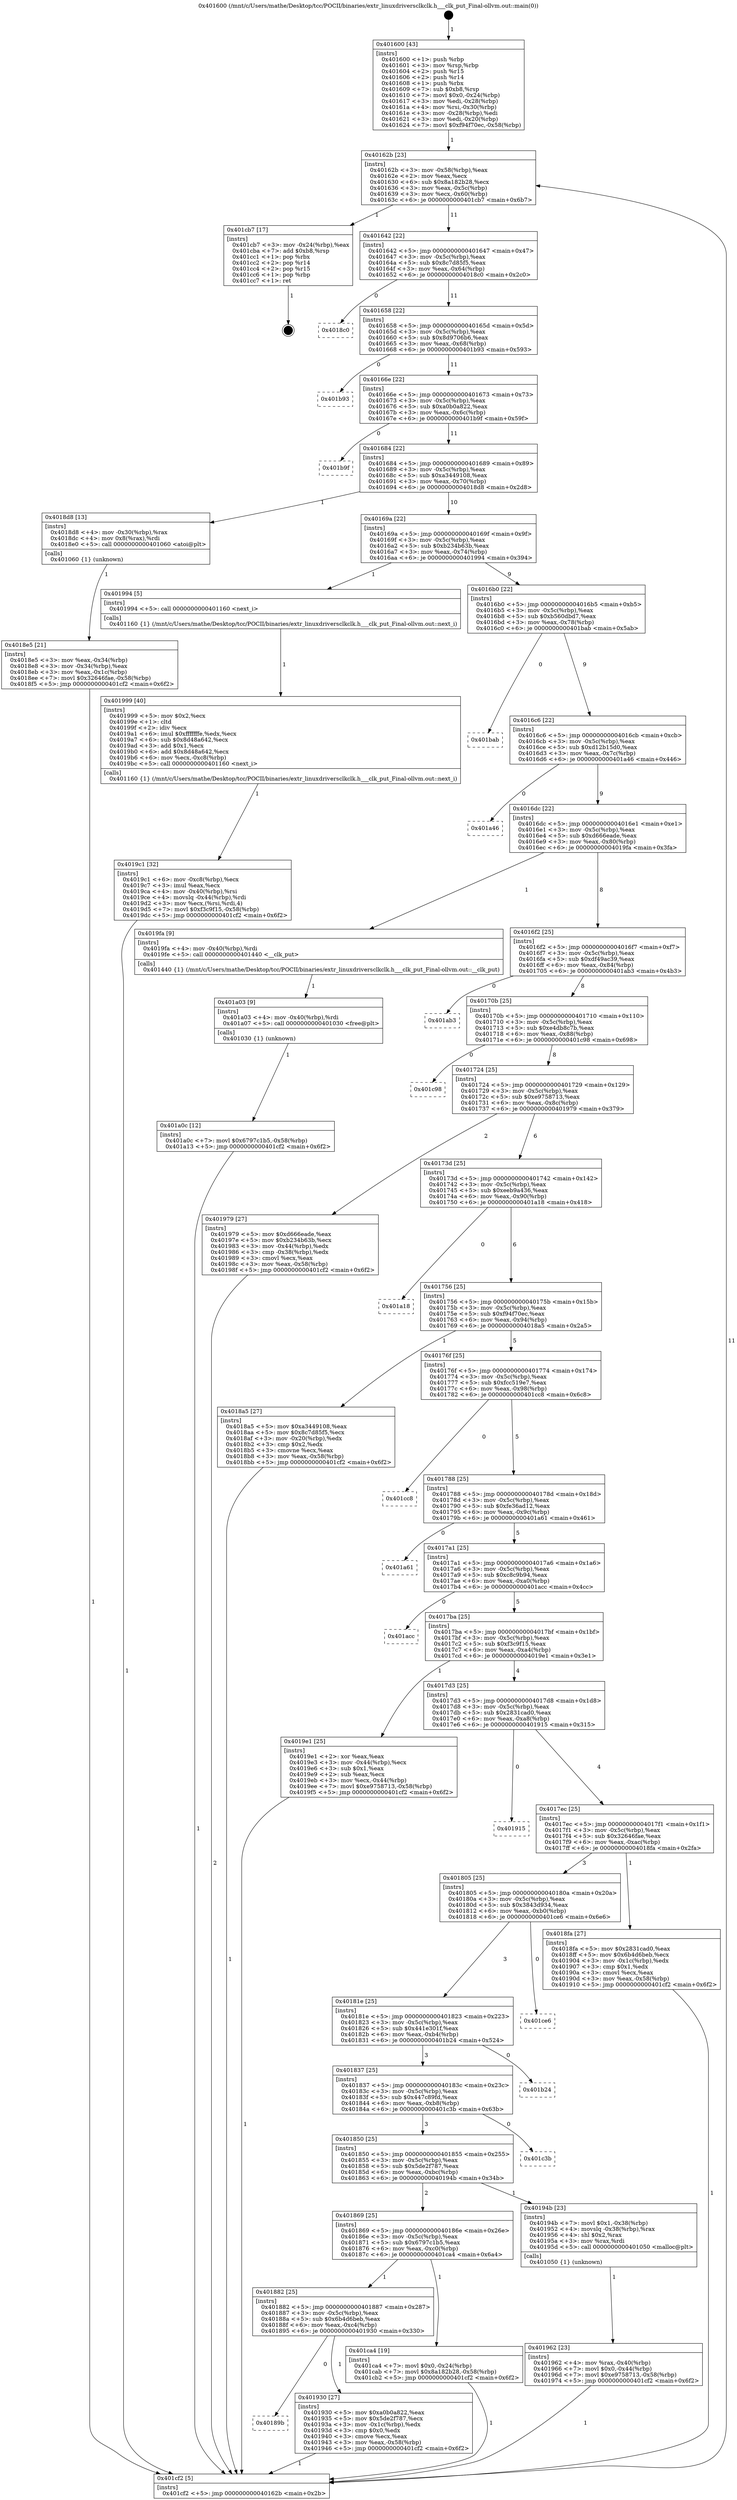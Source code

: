 digraph "0x401600" {
  label = "0x401600 (/mnt/c/Users/mathe/Desktop/tcc/POCII/binaries/extr_linuxdriversclkclk.h___clk_put_Final-ollvm.out::main(0))"
  labelloc = "t"
  node[shape=record]

  Entry [label="",width=0.3,height=0.3,shape=circle,fillcolor=black,style=filled]
  "0x40162b" [label="{
     0x40162b [23]\l
     | [instrs]\l
     &nbsp;&nbsp;0x40162b \<+3\>: mov -0x58(%rbp),%eax\l
     &nbsp;&nbsp;0x40162e \<+2\>: mov %eax,%ecx\l
     &nbsp;&nbsp;0x401630 \<+6\>: sub $0x8a182b28,%ecx\l
     &nbsp;&nbsp;0x401636 \<+3\>: mov %eax,-0x5c(%rbp)\l
     &nbsp;&nbsp;0x401639 \<+3\>: mov %ecx,-0x60(%rbp)\l
     &nbsp;&nbsp;0x40163c \<+6\>: je 0000000000401cb7 \<main+0x6b7\>\l
  }"]
  "0x401cb7" [label="{
     0x401cb7 [17]\l
     | [instrs]\l
     &nbsp;&nbsp;0x401cb7 \<+3\>: mov -0x24(%rbp),%eax\l
     &nbsp;&nbsp;0x401cba \<+7\>: add $0xb8,%rsp\l
     &nbsp;&nbsp;0x401cc1 \<+1\>: pop %rbx\l
     &nbsp;&nbsp;0x401cc2 \<+2\>: pop %r14\l
     &nbsp;&nbsp;0x401cc4 \<+2\>: pop %r15\l
     &nbsp;&nbsp;0x401cc6 \<+1\>: pop %rbp\l
     &nbsp;&nbsp;0x401cc7 \<+1\>: ret\l
  }"]
  "0x401642" [label="{
     0x401642 [22]\l
     | [instrs]\l
     &nbsp;&nbsp;0x401642 \<+5\>: jmp 0000000000401647 \<main+0x47\>\l
     &nbsp;&nbsp;0x401647 \<+3\>: mov -0x5c(%rbp),%eax\l
     &nbsp;&nbsp;0x40164a \<+5\>: sub $0x8c7d85f5,%eax\l
     &nbsp;&nbsp;0x40164f \<+3\>: mov %eax,-0x64(%rbp)\l
     &nbsp;&nbsp;0x401652 \<+6\>: je 00000000004018c0 \<main+0x2c0\>\l
  }"]
  Exit [label="",width=0.3,height=0.3,shape=circle,fillcolor=black,style=filled,peripheries=2]
  "0x4018c0" [label="{
     0x4018c0\l
  }", style=dashed]
  "0x401658" [label="{
     0x401658 [22]\l
     | [instrs]\l
     &nbsp;&nbsp;0x401658 \<+5\>: jmp 000000000040165d \<main+0x5d\>\l
     &nbsp;&nbsp;0x40165d \<+3\>: mov -0x5c(%rbp),%eax\l
     &nbsp;&nbsp;0x401660 \<+5\>: sub $0x8d9706b6,%eax\l
     &nbsp;&nbsp;0x401665 \<+3\>: mov %eax,-0x68(%rbp)\l
     &nbsp;&nbsp;0x401668 \<+6\>: je 0000000000401b93 \<main+0x593\>\l
  }"]
  "0x401a0c" [label="{
     0x401a0c [12]\l
     | [instrs]\l
     &nbsp;&nbsp;0x401a0c \<+7\>: movl $0x6797c1b5,-0x58(%rbp)\l
     &nbsp;&nbsp;0x401a13 \<+5\>: jmp 0000000000401cf2 \<main+0x6f2\>\l
  }"]
  "0x401b93" [label="{
     0x401b93\l
  }", style=dashed]
  "0x40166e" [label="{
     0x40166e [22]\l
     | [instrs]\l
     &nbsp;&nbsp;0x40166e \<+5\>: jmp 0000000000401673 \<main+0x73\>\l
     &nbsp;&nbsp;0x401673 \<+3\>: mov -0x5c(%rbp),%eax\l
     &nbsp;&nbsp;0x401676 \<+5\>: sub $0xa0b0a822,%eax\l
     &nbsp;&nbsp;0x40167b \<+3\>: mov %eax,-0x6c(%rbp)\l
     &nbsp;&nbsp;0x40167e \<+6\>: je 0000000000401b9f \<main+0x59f\>\l
  }"]
  "0x401a03" [label="{
     0x401a03 [9]\l
     | [instrs]\l
     &nbsp;&nbsp;0x401a03 \<+4\>: mov -0x40(%rbp),%rdi\l
     &nbsp;&nbsp;0x401a07 \<+5\>: call 0000000000401030 \<free@plt\>\l
     | [calls]\l
     &nbsp;&nbsp;0x401030 \{1\} (unknown)\l
  }"]
  "0x401b9f" [label="{
     0x401b9f\l
  }", style=dashed]
  "0x401684" [label="{
     0x401684 [22]\l
     | [instrs]\l
     &nbsp;&nbsp;0x401684 \<+5\>: jmp 0000000000401689 \<main+0x89\>\l
     &nbsp;&nbsp;0x401689 \<+3\>: mov -0x5c(%rbp),%eax\l
     &nbsp;&nbsp;0x40168c \<+5\>: sub $0xa3449108,%eax\l
     &nbsp;&nbsp;0x401691 \<+3\>: mov %eax,-0x70(%rbp)\l
     &nbsp;&nbsp;0x401694 \<+6\>: je 00000000004018d8 \<main+0x2d8\>\l
  }"]
  "0x4019c1" [label="{
     0x4019c1 [32]\l
     | [instrs]\l
     &nbsp;&nbsp;0x4019c1 \<+6\>: mov -0xc8(%rbp),%ecx\l
     &nbsp;&nbsp;0x4019c7 \<+3\>: imul %eax,%ecx\l
     &nbsp;&nbsp;0x4019ca \<+4\>: mov -0x40(%rbp),%rsi\l
     &nbsp;&nbsp;0x4019ce \<+4\>: movslq -0x44(%rbp),%rdi\l
     &nbsp;&nbsp;0x4019d2 \<+3\>: mov %ecx,(%rsi,%rdi,4)\l
     &nbsp;&nbsp;0x4019d5 \<+7\>: movl $0xf3c9f15,-0x58(%rbp)\l
     &nbsp;&nbsp;0x4019dc \<+5\>: jmp 0000000000401cf2 \<main+0x6f2\>\l
  }"]
  "0x4018d8" [label="{
     0x4018d8 [13]\l
     | [instrs]\l
     &nbsp;&nbsp;0x4018d8 \<+4\>: mov -0x30(%rbp),%rax\l
     &nbsp;&nbsp;0x4018dc \<+4\>: mov 0x8(%rax),%rdi\l
     &nbsp;&nbsp;0x4018e0 \<+5\>: call 0000000000401060 \<atoi@plt\>\l
     | [calls]\l
     &nbsp;&nbsp;0x401060 \{1\} (unknown)\l
  }"]
  "0x40169a" [label="{
     0x40169a [22]\l
     | [instrs]\l
     &nbsp;&nbsp;0x40169a \<+5\>: jmp 000000000040169f \<main+0x9f\>\l
     &nbsp;&nbsp;0x40169f \<+3\>: mov -0x5c(%rbp),%eax\l
     &nbsp;&nbsp;0x4016a2 \<+5\>: sub $0xb234b63b,%eax\l
     &nbsp;&nbsp;0x4016a7 \<+3\>: mov %eax,-0x74(%rbp)\l
     &nbsp;&nbsp;0x4016aa \<+6\>: je 0000000000401994 \<main+0x394\>\l
  }"]
  "0x401999" [label="{
     0x401999 [40]\l
     | [instrs]\l
     &nbsp;&nbsp;0x401999 \<+5\>: mov $0x2,%ecx\l
     &nbsp;&nbsp;0x40199e \<+1\>: cltd\l
     &nbsp;&nbsp;0x40199f \<+2\>: idiv %ecx\l
     &nbsp;&nbsp;0x4019a1 \<+6\>: imul $0xfffffffe,%edx,%ecx\l
     &nbsp;&nbsp;0x4019a7 \<+6\>: sub $0x8d48a642,%ecx\l
     &nbsp;&nbsp;0x4019ad \<+3\>: add $0x1,%ecx\l
     &nbsp;&nbsp;0x4019b0 \<+6\>: add $0x8d48a642,%ecx\l
     &nbsp;&nbsp;0x4019b6 \<+6\>: mov %ecx,-0xc8(%rbp)\l
     &nbsp;&nbsp;0x4019bc \<+5\>: call 0000000000401160 \<next_i\>\l
     | [calls]\l
     &nbsp;&nbsp;0x401160 \{1\} (/mnt/c/Users/mathe/Desktop/tcc/POCII/binaries/extr_linuxdriversclkclk.h___clk_put_Final-ollvm.out::next_i)\l
  }"]
  "0x401994" [label="{
     0x401994 [5]\l
     | [instrs]\l
     &nbsp;&nbsp;0x401994 \<+5\>: call 0000000000401160 \<next_i\>\l
     | [calls]\l
     &nbsp;&nbsp;0x401160 \{1\} (/mnt/c/Users/mathe/Desktop/tcc/POCII/binaries/extr_linuxdriversclkclk.h___clk_put_Final-ollvm.out::next_i)\l
  }"]
  "0x4016b0" [label="{
     0x4016b0 [22]\l
     | [instrs]\l
     &nbsp;&nbsp;0x4016b0 \<+5\>: jmp 00000000004016b5 \<main+0xb5\>\l
     &nbsp;&nbsp;0x4016b5 \<+3\>: mov -0x5c(%rbp),%eax\l
     &nbsp;&nbsp;0x4016b8 \<+5\>: sub $0xb560dbd7,%eax\l
     &nbsp;&nbsp;0x4016bd \<+3\>: mov %eax,-0x78(%rbp)\l
     &nbsp;&nbsp;0x4016c0 \<+6\>: je 0000000000401bab \<main+0x5ab\>\l
  }"]
  "0x401962" [label="{
     0x401962 [23]\l
     | [instrs]\l
     &nbsp;&nbsp;0x401962 \<+4\>: mov %rax,-0x40(%rbp)\l
     &nbsp;&nbsp;0x401966 \<+7\>: movl $0x0,-0x44(%rbp)\l
     &nbsp;&nbsp;0x40196d \<+7\>: movl $0xe9758713,-0x58(%rbp)\l
     &nbsp;&nbsp;0x401974 \<+5\>: jmp 0000000000401cf2 \<main+0x6f2\>\l
  }"]
  "0x401bab" [label="{
     0x401bab\l
  }", style=dashed]
  "0x4016c6" [label="{
     0x4016c6 [22]\l
     | [instrs]\l
     &nbsp;&nbsp;0x4016c6 \<+5\>: jmp 00000000004016cb \<main+0xcb\>\l
     &nbsp;&nbsp;0x4016cb \<+3\>: mov -0x5c(%rbp),%eax\l
     &nbsp;&nbsp;0x4016ce \<+5\>: sub $0xd12b15d0,%eax\l
     &nbsp;&nbsp;0x4016d3 \<+3\>: mov %eax,-0x7c(%rbp)\l
     &nbsp;&nbsp;0x4016d6 \<+6\>: je 0000000000401a46 \<main+0x446\>\l
  }"]
  "0x40189b" [label="{
     0x40189b\l
  }", style=dashed]
  "0x401a46" [label="{
     0x401a46\l
  }", style=dashed]
  "0x4016dc" [label="{
     0x4016dc [22]\l
     | [instrs]\l
     &nbsp;&nbsp;0x4016dc \<+5\>: jmp 00000000004016e1 \<main+0xe1\>\l
     &nbsp;&nbsp;0x4016e1 \<+3\>: mov -0x5c(%rbp),%eax\l
     &nbsp;&nbsp;0x4016e4 \<+5\>: sub $0xd666eade,%eax\l
     &nbsp;&nbsp;0x4016e9 \<+3\>: mov %eax,-0x80(%rbp)\l
     &nbsp;&nbsp;0x4016ec \<+6\>: je 00000000004019fa \<main+0x3fa\>\l
  }"]
  "0x401930" [label="{
     0x401930 [27]\l
     | [instrs]\l
     &nbsp;&nbsp;0x401930 \<+5\>: mov $0xa0b0a822,%eax\l
     &nbsp;&nbsp;0x401935 \<+5\>: mov $0x5de2f787,%ecx\l
     &nbsp;&nbsp;0x40193a \<+3\>: mov -0x1c(%rbp),%edx\l
     &nbsp;&nbsp;0x40193d \<+3\>: cmp $0x0,%edx\l
     &nbsp;&nbsp;0x401940 \<+3\>: cmove %ecx,%eax\l
     &nbsp;&nbsp;0x401943 \<+3\>: mov %eax,-0x58(%rbp)\l
     &nbsp;&nbsp;0x401946 \<+5\>: jmp 0000000000401cf2 \<main+0x6f2\>\l
  }"]
  "0x4019fa" [label="{
     0x4019fa [9]\l
     | [instrs]\l
     &nbsp;&nbsp;0x4019fa \<+4\>: mov -0x40(%rbp),%rdi\l
     &nbsp;&nbsp;0x4019fe \<+5\>: call 0000000000401440 \<__clk_put\>\l
     | [calls]\l
     &nbsp;&nbsp;0x401440 \{1\} (/mnt/c/Users/mathe/Desktop/tcc/POCII/binaries/extr_linuxdriversclkclk.h___clk_put_Final-ollvm.out::__clk_put)\l
  }"]
  "0x4016f2" [label="{
     0x4016f2 [25]\l
     | [instrs]\l
     &nbsp;&nbsp;0x4016f2 \<+5\>: jmp 00000000004016f7 \<main+0xf7\>\l
     &nbsp;&nbsp;0x4016f7 \<+3\>: mov -0x5c(%rbp),%eax\l
     &nbsp;&nbsp;0x4016fa \<+5\>: sub $0xdf49ac39,%eax\l
     &nbsp;&nbsp;0x4016ff \<+6\>: mov %eax,-0x84(%rbp)\l
     &nbsp;&nbsp;0x401705 \<+6\>: je 0000000000401ab3 \<main+0x4b3\>\l
  }"]
  "0x401882" [label="{
     0x401882 [25]\l
     | [instrs]\l
     &nbsp;&nbsp;0x401882 \<+5\>: jmp 0000000000401887 \<main+0x287\>\l
     &nbsp;&nbsp;0x401887 \<+3\>: mov -0x5c(%rbp),%eax\l
     &nbsp;&nbsp;0x40188a \<+5\>: sub $0x6b4d6beb,%eax\l
     &nbsp;&nbsp;0x40188f \<+6\>: mov %eax,-0xc4(%rbp)\l
     &nbsp;&nbsp;0x401895 \<+6\>: je 0000000000401930 \<main+0x330\>\l
  }"]
  "0x401ab3" [label="{
     0x401ab3\l
  }", style=dashed]
  "0x40170b" [label="{
     0x40170b [25]\l
     | [instrs]\l
     &nbsp;&nbsp;0x40170b \<+5\>: jmp 0000000000401710 \<main+0x110\>\l
     &nbsp;&nbsp;0x401710 \<+3\>: mov -0x5c(%rbp),%eax\l
     &nbsp;&nbsp;0x401713 \<+5\>: sub $0xe4db8c7b,%eax\l
     &nbsp;&nbsp;0x401718 \<+6\>: mov %eax,-0x88(%rbp)\l
     &nbsp;&nbsp;0x40171e \<+6\>: je 0000000000401c98 \<main+0x698\>\l
  }"]
  "0x401ca4" [label="{
     0x401ca4 [19]\l
     | [instrs]\l
     &nbsp;&nbsp;0x401ca4 \<+7\>: movl $0x0,-0x24(%rbp)\l
     &nbsp;&nbsp;0x401cab \<+7\>: movl $0x8a182b28,-0x58(%rbp)\l
     &nbsp;&nbsp;0x401cb2 \<+5\>: jmp 0000000000401cf2 \<main+0x6f2\>\l
  }"]
  "0x401c98" [label="{
     0x401c98\l
  }", style=dashed]
  "0x401724" [label="{
     0x401724 [25]\l
     | [instrs]\l
     &nbsp;&nbsp;0x401724 \<+5\>: jmp 0000000000401729 \<main+0x129\>\l
     &nbsp;&nbsp;0x401729 \<+3\>: mov -0x5c(%rbp),%eax\l
     &nbsp;&nbsp;0x40172c \<+5\>: sub $0xe9758713,%eax\l
     &nbsp;&nbsp;0x401731 \<+6\>: mov %eax,-0x8c(%rbp)\l
     &nbsp;&nbsp;0x401737 \<+6\>: je 0000000000401979 \<main+0x379\>\l
  }"]
  "0x401869" [label="{
     0x401869 [25]\l
     | [instrs]\l
     &nbsp;&nbsp;0x401869 \<+5\>: jmp 000000000040186e \<main+0x26e\>\l
     &nbsp;&nbsp;0x40186e \<+3\>: mov -0x5c(%rbp),%eax\l
     &nbsp;&nbsp;0x401871 \<+5\>: sub $0x6797c1b5,%eax\l
     &nbsp;&nbsp;0x401876 \<+6\>: mov %eax,-0xc0(%rbp)\l
     &nbsp;&nbsp;0x40187c \<+6\>: je 0000000000401ca4 \<main+0x6a4\>\l
  }"]
  "0x401979" [label="{
     0x401979 [27]\l
     | [instrs]\l
     &nbsp;&nbsp;0x401979 \<+5\>: mov $0xd666eade,%eax\l
     &nbsp;&nbsp;0x40197e \<+5\>: mov $0xb234b63b,%ecx\l
     &nbsp;&nbsp;0x401983 \<+3\>: mov -0x44(%rbp),%edx\l
     &nbsp;&nbsp;0x401986 \<+3\>: cmp -0x38(%rbp),%edx\l
     &nbsp;&nbsp;0x401989 \<+3\>: cmovl %ecx,%eax\l
     &nbsp;&nbsp;0x40198c \<+3\>: mov %eax,-0x58(%rbp)\l
     &nbsp;&nbsp;0x40198f \<+5\>: jmp 0000000000401cf2 \<main+0x6f2\>\l
  }"]
  "0x40173d" [label="{
     0x40173d [25]\l
     | [instrs]\l
     &nbsp;&nbsp;0x40173d \<+5\>: jmp 0000000000401742 \<main+0x142\>\l
     &nbsp;&nbsp;0x401742 \<+3\>: mov -0x5c(%rbp),%eax\l
     &nbsp;&nbsp;0x401745 \<+5\>: sub $0xeeb9a436,%eax\l
     &nbsp;&nbsp;0x40174a \<+6\>: mov %eax,-0x90(%rbp)\l
     &nbsp;&nbsp;0x401750 \<+6\>: je 0000000000401a18 \<main+0x418\>\l
  }"]
  "0x40194b" [label="{
     0x40194b [23]\l
     | [instrs]\l
     &nbsp;&nbsp;0x40194b \<+7\>: movl $0x1,-0x38(%rbp)\l
     &nbsp;&nbsp;0x401952 \<+4\>: movslq -0x38(%rbp),%rax\l
     &nbsp;&nbsp;0x401956 \<+4\>: shl $0x2,%rax\l
     &nbsp;&nbsp;0x40195a \<+3\>: mov %rax,%rdi\l
     &nbsp;&nbsp;0x40195d \<+5\>: call 0000000000401050 \<malloc@plt\>\l
     | [calls]\l
     &nbsp;&nbsp;0x401050 \{1\} (unknown)\l
  }"]
  "0x401a18" [label="{
     0x401a18\l
  }", style=dashed]
  "0x401756" [label="{
     0x401756 [25]\l
     | [instrs]\l
     &nbsp;&nbsp;0x401756 \<+5\>: jmp 000000000040175b \<main+0x15b\>\l
     &nbsp;&nbsp;0x40175b \<+3\>: mov -0x5c(%rbp),%eax\l
     &nbsp;&nbsp;0x40175e \<+5\>: sub $0xf94f70ec,%eax\l
     &nbsp;&nbsp;0x401763 \<+6\>: mov %eax,-0x94(%rbp)\l
     &nbsp;&nbsp;0x401769 \<+6\>: je 00000000004018a5 \<main+0x2a5\>\l
  }"]
  "0x401850" [label="{
     0x401850 [25]\l
     | [instrs]\l
     &nbsp;&nbsp;0x401850 \<+5\>: jmp 0000000000401855 \<main+0x255\>\l
     &nbsp;&nbsp;0x401855 \<+3\>: mov -0x5c(%rbp),%eax\l
     &nbsp;&nbsp;0x401858 \<+5\>: sub $0x5de2f787,%eax\l
     &nbsp;&nbsp;0x40185d \<+6\>: mov %eax,-0xbc(%rbp)\l
     &nbsp;&nbsp;0x401863 \<+6\>: je 000000000040194b \<main+0x34b\>\l
  }"]
  "0x4018a5" [label="{
     0x4018a5 [27]\l
     | [instrs]\l
     &nbsp;&nbsp;0x4018a5 \<+5\>: mov $0xa3449108,%eax\l
     &nbsp;&nbsp;0x4018aa \<+5\>: mov $0x8c7d85f5,%ecx\l
     &nbsp;&nbsp;0x4018af \<+3\>: mov -0x20(%rbp),%edx\l
     &nbsp;&nbsp;0x4018b2 \<+3\>: cmp $0x2,%edx\l
     &nbsp;&nbsp;0x4018b5 \<+3\>: cmovne %ecx,%eax\l
     &nbsp;&nbsp;0x4018b8 \<+3\>: mov %eax,-0x58(%rbp)\l
     &nbsp;&nbsp;0x4018bb \<+5\>: jmp 0000000000401cf2 \<main+0x6f2\>\l
  }"]
  "0x40176f" [label="{
     0x40176f [25]\l
     | [instrs]\l
     &nbsp;&nbsp;0x40176f \<+5\>: jmp 0000000000401774 \<main+0x174\>\l
     &nbsp;&nbsp;0x401774 \<+3\>: mov -0x5c(%rbp),%eax\l
     &nbsp;&nbsp;0x401777 \<+5\>: sub $0xfcc519e7,%eax\l
     &nbsp;&nbsp;0x40177c \<+6\>: mov %eax,-0x98(%rbp)\l
     &nbsp;&nbsp;0x401782 \<+6\>: je 0000000000401cc8 \<main+0x6c8\>\l
  }"]
  "0x401cf2" [label="{
     0x401cf2 [5]\l
     | [instrs]\l
     &nbsp;&nbsp;0x401cf2 \<+5\>: jmp 000000000040162b \<main+0x2b\>\l
  }"]
  "0x401600" [label="{
     0x401600 [43]\l
     | [instrs]\l
     &nbsp;&nbsp;0x401600 \<+1\>: push %rbp\l
     &nbsp;&nbsp;0x401601 \<+3\>: mov %rsp,%rbp\l
     &nbsp;&nbsp;0x401604 \<+2\>: push %r15\l
     &nbsp;&nbsp;0x401606 \<+2\>: push %r14\l
     &nbsp;&nbsp;0x401608 \<+1\>: push %rbx\l
     &nbsp;&nbsp;0x401609 \<+7\>: sub $0xb8,%rsp\l
     &nbsp;&nbsp;0x401610 \<+7\>: movl $0x0,-0x24(%rbp)\l
     &nbsp;&nbsp;0x401617 \<+3\>: mov %edi,-0x28(%rbp)\l
     &nbsp;&nbsp;0x40161a \<+4\>: mov %rsi,-0x30(%rbp)\l
     &nbsp;&nbsp;0x40161e \<+3\>: mov -0x28(%rbp),%edi\l
     &nbsp;&nbsp;0x401621 \<+3\>: mov %edi,-0x20(%rbp)\l
     &nbsp;&nbsp;0x401624 \<+7\>: movl $0xf94f70ec,-0x58(%rbp)\l
  }"]
  "0x4018e5" [label="{
     0x4018e5 [21]\l
     | [instrs]\l
     &nbsp;&nbsp;0x4018e5 \<+3\>: mov %eax,-0x34(%rbp)\l
     &nbsp;&nbsp;0x4018e8 \<+3\>: mov -0x34(%rbp),%eax\l
     &nbsp;&nbsp;0x4018eb \<+3\>: mov %eax,-0x1c(%rbp)\l
     &nbsp;&nbsp;0x4018ee \<+7\>: movl $0x32646fae,-0x58(%rbp)\l
     &nbsp;&nbsp;0x4018f5 \<+5\>: jmp 0000000000401cf2 \<main+0x6f2\>\l
  }"]
  "0x401c3b" [label="{
     0x401c3b\l
  }", style=dashed]
  "0x401cc8" [label="{
     0x401cc8\l
  }", style=dashed]
  "0x401788" [label="{
     0x401788 [25]\l
     | [instrs]\l
     &nbsp;&nbsp;0x401788 \<+5\>: jmp 000000000040178d \<main+0x18d\>\l
     &nbsp;&nbsp;0x40178d \<+3\>: mov -0x5c(%rbp),%eax\l
     &nbsp;&nbsp;0x401790 \<+5\>: sub $0xfe36ad12,%eax\l
     &nbsp;&nbsp;0x401795 \<+6\>: mov %eax,-0x9c(%rbp)\l
     &nbsp;&nbsp;0x40179b \<+6\>: je 0000000000401a61 \<main+0x461\>\l
  }"]
  "0x401837" [label="{
     0x401837 [25]\l
     | [instrs]\l
     &nbsp;&nbsp;0x401837 \<+5\>: jmp 000000000040183c \<main+0x23c\>\l
     &nbsp;&nbsp;0x40183c \<+3\>: mov -0x5c(%rbp),%eax\l
     &nbsp;&nbsp;0x40183f \<+5\>: sub $0x447c89fd,%eax\l
     &nbsp;&nbsp;0x401844 \<+6\>: mov %eax,-0xb8(%rbp)\l
     &nbsp;&nbsp;0x40184a \<+6\>: je 0000000000401c3b \<main+0x63b\>\l
  }"]
  "0x401a61" [label="{
     0x401a61\l
  }", style=dashed]
  "0x4017a1" [label="{
     0x4017a1 [25]\l
     | [instrs]\l
     &nbsp;&nbsp;0x4017a1 \<+5\>: jmp 00000000004017a6 \<main+0x1a6\>\l
     &nbsp;&nbsp;0x4017a6 \<+3\>: mov -0x5c(%rbp),%eax\l
     &nbsp;&nbsp;0x4017a9 \<+5\>: sub $0xc8c9b94,%eax\l
     &nbsp;&nbsp;0x4017ae \<+6\>: mov %eax,-0xa0(%rbp)\l
     &nbsp;&nbsp;0x4017b4 \<+6\>: je 0000000000401acc \<main+0x4cc\>\l
  }"]
  "0x401b24" [label="{
     0x401b24\l
  }", style=dashed]
  "0x401acc" [label="{
     0x401acc\l
  }", style=dashed]
  "0x4017ba" [label="{
     0x4017ba [25]\l
     | [instrs]\l
     &nbsp;&nbsp;0x4017ba \<+5\>: jmp 00000000004017bf \<main+0x1bf\>\l
     &nbsp;&nbsp;0x4017bf \<+3\>: mov -0x5c(%rbp),%eax\l
     &nbsp;&nbsp;0x4017c2 \<+5\>: sub $0xf3c9f15,%eax\l
     &nbsp;&nbsp;0x4017c7 \<+6\>: mov %eax,-0xa4(%rbp)\l
     &nbsp;&nbsp;0x4017cd \<+6\>: je 00000000004019e1 \<main+0x3e1\>\l
  }"]
  "0x40181e" [label="{
     0x40181e [25]\l
     | [instrs]\l
     &nbsp;&nbsp;0x40181e \<+5\>: jmp 0000000000401823 \<main+0x223\>\l
     &nbsp;&nbsp;0x401823 \<+3\>: mov -0x5c(%rbp),%eax\l
     &nbsp;&nbsp;0x401826 \<+5\>: sub $0x441e301f,%eax\l
     &nbsp;&nbsp;0x40182b \<+6\>: mov %eax,-0xb4(%rbp)\l
     &nbsp;&nbsp;0x401831 \<+6\>: je 0000000000401b24 \<main+0x524\>\l
  }"]
  "0x4019e1" [label="{
     0x4019e1 [25]\l
     | [instrs]\l
     &nbsp;&nbsp;0x4019e1 \<+2\>: xor %eax,%eax\l
     &nbsp;&nbsp;0x4019e3 \<+3\>: mov -0x44(%rbp),%ecx\l
     &nbsp;&nbsp;0x4019e6 \<+3\>: sub $0x1,%eax\l
     &nbsp;&nbsp;0x4019e9 \<+2\>: sub %eax,%ecx\l
     &nbsp;&nbsp;0x4019eb \<+3\>: mov %ecx,-0x44(%rbp)\l
     &nbsp;&nbsp;0x4019ee \<+7\>: movl $0xe9758713,-0x58(%rbp)\l
     &nbsp;&nbsp;0x4019f5 \<+5\>: jmp 0000000000401cf2 \<main+0x6f2\>\l
  }"]
  "0x4017d3" [label="{
     0x4017d3 [25]\l
     | [instrs]\l
     &nbsp;&nbsp;0x4017d3 \<+5\>: jmp 00000000004017d8 \<main+0x1d8\>\l
     &nbsp;&nbsp;0x4017d8 \<+3\>: mov -0x5c(%rbp),%eax\l
     &nbsp;&nbsp;0x4017db \<+5\>: sub $0x2831cad0,%eax\l
     &nbsp;&nbsp;0x4017e0 \<+6\>: mov %eax,-0xa8(%rbp)\l
     &nbsp;&nbsp;0x4017e6 \<+6\>: je 0000000000401915 \<main+0x315\>\l
  }"]
  "0x401ce6" [label="{
     0x401ce6\l
  }", style=dashed]
  "0x401915" [label="{
     0x401915\l
  }", style=dashed]
  "0x4017ec" [label="{
     0x4017ec [25]\l
     | [instrs]\l
     &nbsp;&nbsp;0x4017ec \<+5\>: jmp 00000000004017f1 \<main+0x1f1\>\l
     &nbsp;&nbsp;0x4017f1 \<+3\>: mov -0x5c(%rbp),%eax\l
     &nbsp;&nbsp;0x4017f4 \<+5\>: sub $0x32646fae,%eax\l
     &nbsp;&nbsp;0x4017f9 \<+6\>: mov %eax,-0xac(%rbp)\l
     &nbsp;&nbsp;0x4017ff \<+6\>: je 00000000004018fa \<main+0x2fa\>\l
  }"]
  "0x401805" [label="{
     0x401805 [25]\l
     | [instrs]\l
     &nbsp;&nbsp;0x401805 \<+5\>: jmp 000000000040180a \<main+0x20a\>\l
     &nbsp;&nbsp;0x40180a \<+3\>: mov -0x5c(%rbp),%eax\l
     &nbsp;&nbsp;0x40180d \<+5\>: sub $0x3843d934,%eax\l
     &nbsp;&nbsp;0x401812 \<+6\>: mov %eax,-0xb0(%rbp)\l
     &nbsp;&nbsp;0x401818 \<+6\>: je 0000000000401ce6 \<main+0x6e6\>\l
  }"]
  "0x4018fa" [label="{
     0x4018fa [27]\l
     | [instrs]\l
     &nbsp;&nbsp;0x4018fa \<+5\>: mov $0x2831cad0,%eax\l
     &nbsp;&nbsp;0x4018ff \<+5\>: mov $0x6b4d6beb,%ecx\l
     &nbsp;&nbsp;0x401904 \<+3\>: mov -0x1c(%rbp),%edx\l
     &nbsp;&nbsp;0x401907 \<+3\>: cmp $0x1,%edx\l
     &nbsp;&nbsp;0x40190a \<+3\>: cmovl %ecx,%eax\l
     &nbsp;&nbsp;0x40190d \<+3\>: mov %eax,-0x58(%rbp)\l
     &nbsp;&nbsp;0x401910 \<+5\>: jmp 0000000000401cf2 \<main+0x6f2\>\l
  }"]
  Entry -> "0x401600" [label=" 1"]
  "0x40162b" -> "0x401cb7" [label=" 1"]
  "0x40162b" -> "0x401642" [label=" 11"]
  "0x401cb7" -> Exit [label=" 1"]
  "0x401642" -> "0x4018c0" [label=" 0"]
  "0x401642" -> "0x401658" [label=" 11"]
  "0x401ca4" -> "0x401cf2" [label=" 1"]
  "0x401658" -> "0x401b93" [label=" 0"]
  "0x401658" -> "0x40166e" [label=" 11"]
  "0x401a0c" -> "0x401cf2" [label=" 1"]
  "0x40166e" -> "0x401b9f" [label=" 0"]
  "0x40166e" -> "0x401684" [label=" 11"]
  "0x401a03" -> "0x401a0c" [label=" 1"]
  "0x401684" -> "0x4018d8" [label=" 1"]
  "0x401684" -> "0x40169a" [label=" 10"]
  "0x4019fa" -> "0x401a03" [label=" 1"]
  "0x40169a" -> "0x401994" [label=" 1"]
  "0x40169a" -> "0x4016b0" [label=" 9"]
  "0x4019e1" -> "0x401cf2" [label=" 1"]
  "0x4016b0" -> "0x401bab" [label=" 0"]
  "0x4016b0" -> "0x4016c6" [label=" 9"]
  "0x4019c1" -> "0x401cf2" [label=" 1"]
  "0x4016c6" -> "0x401a46" [label=" 0"]
  "0x4016c6" -> "0x4016dc" [label=" 9"]
  "0x401999" -> "0x4019c1" [label=" 1"]
  "0x4016dc" -> "0x4019fa" [label=" 1"]
  "0x4016dc" -> "0x4016f2" [label=" 8"]
  "0x401994" -> "0x401999" [label=" 1"]
  "0x4016f2" -> "0x401ab3" [label=" 0"]
  "0x4016f2" -> "0x40170b" [label=" 8"]
  "0x401962" -> "0x401cf2" [label=" 1"]
  "0x40170b" -> "0x401c98" [label=" 0"]
  "0x40170b" -> "0x401724" [label=" 8"]
  "0x40194b" -> "0x401962" [label=" 1"]
  "0x401724" -> "0x401979" [label=" 2"]
  "0x401724" -> "0x40173d" [label=" 6"]
  "0x401882" -> "0x40189b" [label=" 0"]
  "0x40173d" -> "0x401a18" [label=" 0"]
  "0x40173d" -> "0x401756" [label=" 6"]
  "0x401882" -> "0x401930" [label=" 1"]
  "0x401756" -> "0x4018a5" [label=" 1"]
  "0x401756" -> "0x40176f" [label=" 5"]
  "0x4018a5" -> "0x401cf2" [label=" 1"]
  "0x401600" -> "0x40162b" [label=" 1"]
  "0x401cf2" -> "0x40162b" [label=" 11"]
  "0x4018d8" -> "0x4018e5" [label=" 1"]
  "0x4018e5" -> "0x401cf2" [label=" 1"]
  "0x401869" -> "0x401882" [label=" 1"]
  "0x40176f" -> "0x401cc8" [label=" 0"]
  "0x40176f" -> "0x401788" [label=" 5"]
  "0x401869" -> "0x401ca4" [label=" 1"]
  "0x401788" -> "0x401a61" [label=" 0"]
  "0x401788" -> "0x4017a1" [label=" 5"]
  "0x401850" -> "0x401869" [label=" 2"]
  "0x4017a1" -> "0x401acc" [label=" 0"]
  "0x4017a1" -> "0x4017ba" [label=" 5"]
  "0x401850" -> "0x40194b" [label=" 1"]
  "0x4017ba" -> "0x4019e1" [label=" 1"]
  "0x4017ba" -> "0x4017d3" [label=" 4"]
  "0x401837" -> "0x401850" [label=" 3"]
  "0x4017d3" -> "0x401915" [label=" 0"]
  "0x4017d3" -> "0x4017ec" [label=" 4"]
  "0x401837" -> "0x401c3b" [label=" 0"]
  "0x4017ec" -> "0x4018fa" [label=" 1"]
  "0x4017ec" -> "0x401805" [label=" 3"]
  "0x4018fa" -> "0x401cf2" [label=" 1"]
  "0x401930" -> "0x401cf2" [label=" 1"]
  "0x401805" -> "0x401ce6" [label=" 0"]
  "0x401805" -> "0x40181e" [label=" 3"]
  "0x401979" -> "0x401cf2" [label=" 2"]
  "0x40181e" -> "0x401b24" [label=" 0"]
  "0x40181e" -> "0x401837" [label=" 3"]
}
